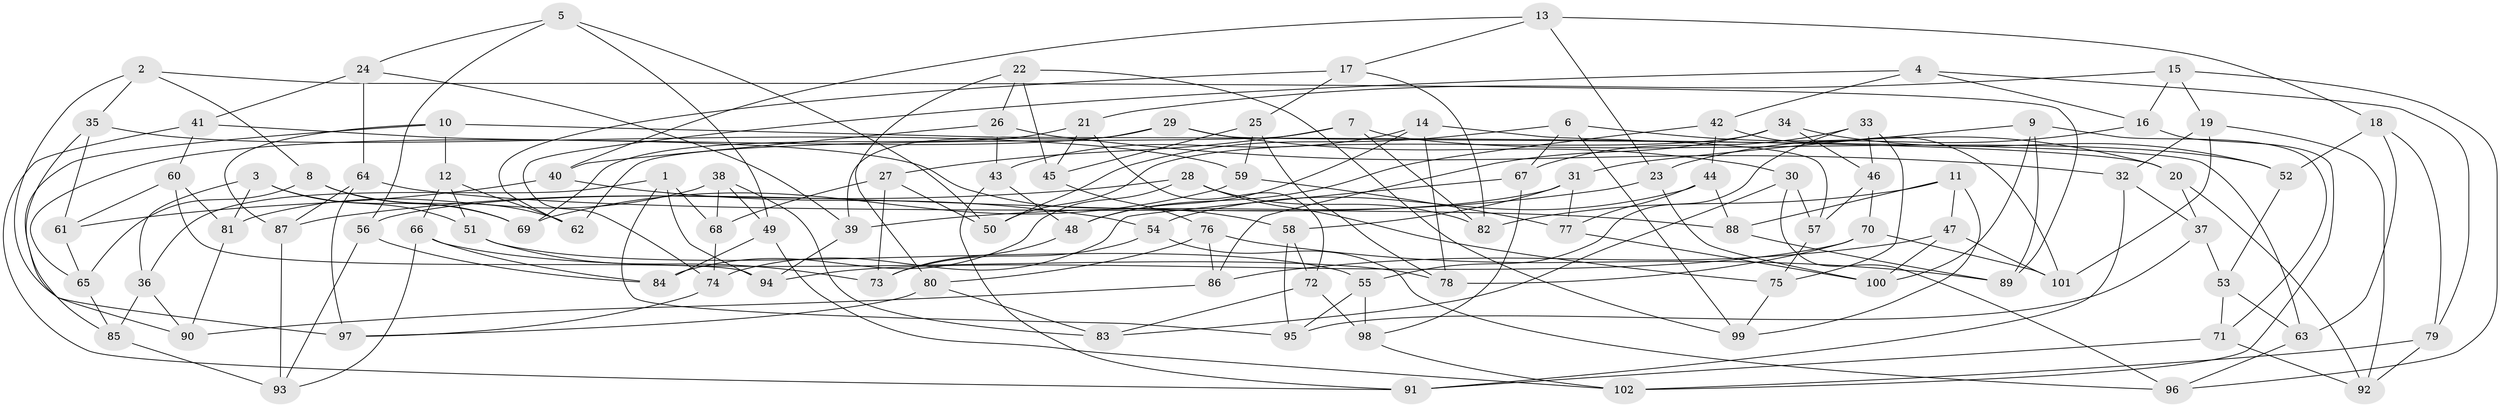 // coarse degree distribution, {8: 0.13725490196078433, 13: 0.0196078431372549, 6: 0.19607843137254902, 11: 0.0196078431372549, 4: 0.43137254901960786, 10: 0.0392156862745098, 7: 0.0784313725490196, 5: 0.0196078431372549, 9: 0.0196078431372549, 3: 0.0392156862745098}
// Generated by graph-tools (version 1.1) at 2025/20/03/04/25 18:20:53]
// undirected, 102 vertices, 204 edges
graph export_dot {
graph [start="1"]
  node [color=gray90,style=filled];
  1;
  2;
  3;
  4;
  5;
  6;
  7;
  8;
  9;
  10;
  11;
  12;
  13;
  14;
  15;
  16;
  17;
  18;
  19;
  20;
  21;
  22;
  23;
  24;
  25;
  26;
  27;
  28;
  29;
  30;
  31;
  32;
  33;
  34;
  35;
  36;
  37;
  38;
  39;
  40;
  41;
  42;
  43;
  44;
  45;
  46;
  47;
  48;
  49;
  50;
  51;
  52;
  53;
  54;
  55;
  56;
  57;
  58;
  59;
  60;
  61;
  62;
  63;
  64;
  65;
  66;
  67;
  68;
  69;
  70;
  71;
  72;
  73;
  74;
  75;
  76;
  77;
  78;
  79;
  80;
  81;
  82;
  83;
  84;
  85;
  86;
  87;
  88;
  89;
  90;
  91;
  92;
  93;
  94;
  95;
  96;
  97;
  98;
  99;
  100;
  101;
  102;
  1 -- 68;
  1 -- 94;
  1 -- 95;
  1 -- 36;
  2 -- 89;
  2 -- 97;
  2 -- 35;
  2 -- 8;
  3 -- 51;
  3 -- 69;
  3 -- 36;
  3 -- 81;
  4 -- 16;
  4 -- 42;
  4 -- 74;
  4 -- 79;
  5 -- 49;
  5 -- 56;
  5 -- 50;
  5 -- 24;
  6 -- 67;
  6 -- 50;
  6 -- 99;
  6 -- 20;
  7 -- 27;
  7 -- 52;
  7 -- 82;
  7 -- 62;
  8 -- 65;
  8 -- 69;
  8 -- 62;
  9 -- 31;
  9 -- 89;
  9 -- 100;
  9 -- 71;
  10 -- 12;
  10 -- 20;
  10 -- 85;
  10 -- 87;
  11 -- 88;
  11 -- 99;
  11 -- 82;
  11 -- 47;
  12 -- 51;
  12 -- 62;
  12 -- 66;
  13 -- 18;
  13 -- 40;
  13 -- 17;
  13 -- 23;
  14 -- 43;
  14 -- 48;
  14 -- 78;
  14 -- 57;
  15 -- 19;
  15 -- 21;
  15 -- 16;
  15 -- 96;
  16 -- 23;
  16 -- 102;
  17 -- 25;
  17 -- 62;
  17 -- 82;
  18 -- 79;
  18 -- 52;
  18 -- 63;
  19 -- 32;
  19 -- 92;
  19 -- 101;
  20 -- 37;
  20 -- 92;
  21 -- 69;
  21 -- 45;
  21 -- 72;
  22 -- 99;
  22 -- 26;
  22 -- 45;
  22 -- 80;
  23 -- 100;
  23 -- 39;
  24 -- 64;
  24 -- 41;
  24 -- 39;
  25 -- 59;
  25 -- 45;
  25 -- 78;
  26 -- 43;
  26 -- 40;
  26 -- 32;
  27 -- 68;
  27 -- 73;
  27 -- 50;
  28 -- 75;
  28 -- 84;
  28 -- 87;
  28 -- 82;
  29 -- 30;
  29 -- 63;
  29 -- 65;
  29 -- 39;
  30 -- 96;
  30 -- 57;
  30 -- 83;
  31 -- 56;
  31 -- 58;
  31 -- 77;
  32 -- 37;
  32 -- 91;
  33 -- 67;
  33 -- 46;
  33 -- 55;
  33 -- 75;
  34 -- 50;
  34 -- 46;
  34 -- 52;
  34 -- 86;
  35 -- 90;
  35 -- 61;
  35 -- 59;
  36 -- 85;
  36 -- 90;
  37 -- 53;
  37 -- 95;
  38 -- 68;
  38 -- 49;
  38 -- 83;
  38 -- 81;
  39 -- 94;
  40 -- 54;
  40 -- 61;
  41 -- 91;
  41 -- 58;
  41 -- 60;
  42 -- 101;
  42 -- 44;
  42 -- 48;
  43 -- 91;
  43 -- 48;
  44 -- 88;
  44 -- 77;
  44 -- 54;
  45 -- 76;
  46 -- 70;
  46 -- 57;
  47 -- 86;
  47 -- 100;
  47 -- 101;
  48 -- 73;
  49 -- 102;
  49 -- 84;
  51 -- 55;
  51 -- 73;
  52 -- 53;
  53 -- 71;
  53 -- 63;
  54 -- 73;
  54 -- 96;
  55 -- 98;
  55 -- 95;
  56 -- 93;
  56 -- 84;
  57 -- 75;
  58 -- 95;
  58 -- 72;
  59 -- 69;
  59 -- 77;
  60 -- 81;
  60 -- 94;
  60 -- 61;
  61 -- 65;
  63 -- 96;
  64 -- 87;
  64 -- 97;
  64 -- 88;
  65 -- 85;
  66 -- 84;
  66 -- 93;
  66 -- 78;
  67 -- 98;
  67 -- 74;
  68 -- 74;
  70 -- 101;
  70 -- 78;
  70 -- 94;
  71 -- 92;
  71 -- 91;
  72 -- 83;
  72 -- 98;
  74 -- 97;
  75 -- 99;
  76 -- 86;
  76 -- 89;
  76 -- 80;
  77 -- 100;
  79 -- 92;
  79 -- 102;
  80 -- 83;
  80 -- 97;
  81 -- 90;
  85 -- 93;
  86 -- 90;
  87 -- 93;
  88 -- 89;
  98 -- 102;
}

